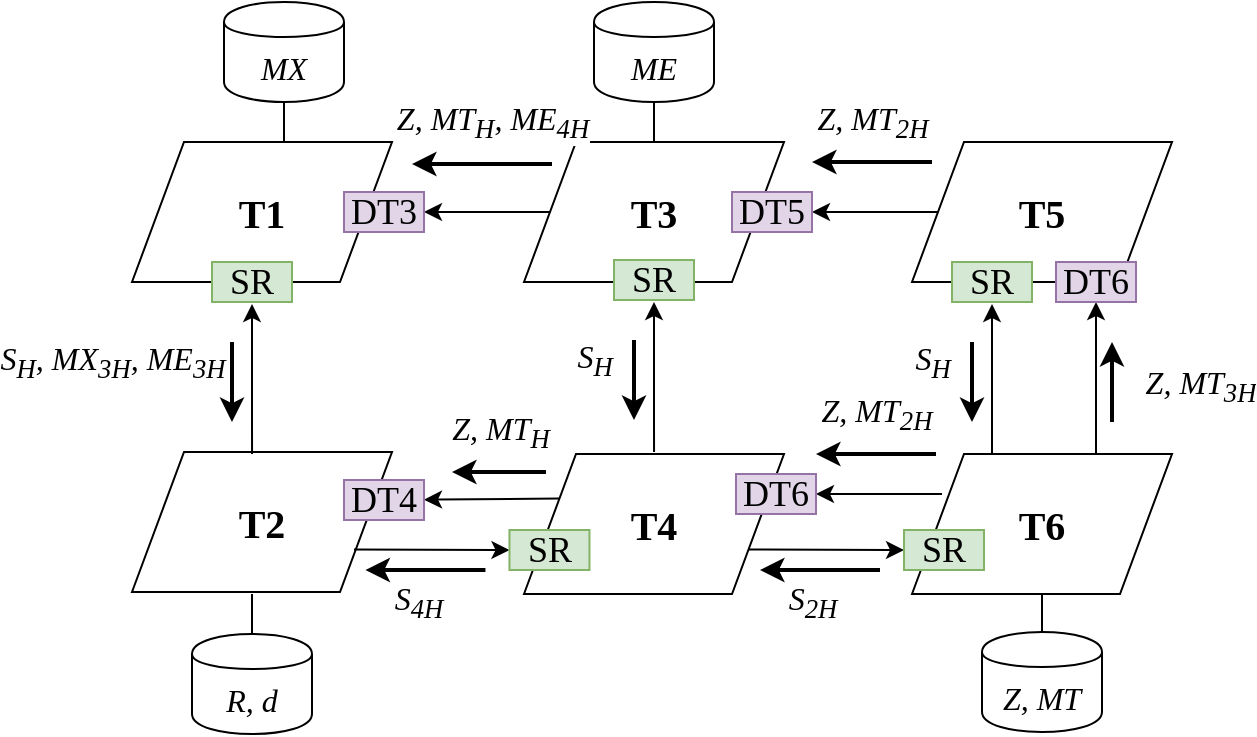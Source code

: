 <mxfile version="13.0.3" type="device" pages="3"><diagram id="icjChkxdXllv-9iAF_jH" name="Sort"><mxGraphModel dx="865" dy="506" grid="1" gridSize="10" guides="1" tooltips="1" connect="1" arrows="1" fold="1" page="1" pageScale="1" pageWidth="827" pageHeight="1169" math="0" shadow="0"><root><mxCell id="0"/><mxCell id="1" parent="0"/><mxCell id="WydCqgEE2Nkpq-7-QbnO-14" style="edgeStyle=orthogonalEdgeStyle;rounded=0;orthogonalLoop=1;jettySize=auto;html=1;exitX=0.5;exitY=1;exitDx=0;exitDy=0;entryX=0.5;entryY=0;entryDx=0;entryDy=0;endArrow=none;endFill=0;fontFamily=Times New Roman;fontSize=16;" parent="1" source="WydCqgEE2Nkpq-7-QbnO-15" edge="1"><mxGeometry relative="1" as="geometry"><mxPoint x="216" y="220" as="targetPoint"/></mxGeometry></mxCell><mxCell id="WydCqgEE2Nkpq-7-QbnO-15" value="MX" style="shape=cylinder;whiteSpace=wrap;html=1;boundedLbl=1;backgroundOutline=1;fontFamily=Times New Roman;fontSize=16;fontStyle=2" parent="1" vertex="1"><mxGeometry x="186" y="150" width="60" height="50" as="geometry"/></mxCell><mxCell id="WydCqgEE2Nkpq-7-QbnO-16" style="edgeStyle=orthogonalEdgeStyle;rounded=0;orthogonalLoop=1;jettySize=auto;html=1;exitX=0.5;exitY=0;exitDx=0;exitDy=0;entryX=0.5;entryY=1;entryDx=0;entryDy=0;endArrow=none;endFill=0;fontFamily=Times New Roman;fontSize=16;" parent="1" source="WydCqgEE2Nkpq-7-QbnO-17" edge="1"><mxGeometry relative="1" as="geometry"><mxPoint x="200" y="446" as="targetPoint"/></mxGeometry></mxCell><mxCell id="WydCqgEE2Nkpq-7-QbnO-17" value="R, d" style="shape=cylinder;whiteSpace=wrap;html=1;boundedLbl=1;backgroundOutline=1;fontFamily=Times New Roman;fontSize=16;fontStyle=2" parent="1" vertex="1"><mxGeometry x="170" y="466" width="60" height="50" as="geometry"/></mxCell><mxCell id="hpV-U8CChKa188ocUgf5-23" style="edgeStyle=orthogonalEdgeStyle;rounded=0;orthogonalLoop=1;jettySize=auto;html=1;exitX=0.5;exitY=1;exitDx=0;exitDy=0;entryX=0.5;entryY=0;entryDx=0;entryDy=0;endArrow=none;endFill=0;" edge="1" parent="1" source="WydCqgEE2Nkpq-7-QbnO-19" target="bHZQkhUtcDgTglTaNb2g-23"><mxGeometry relative="1" as="geometry"/></mxCell><mxCell id="WydCqgEE2Nkpq-7-QbnO-19" value="ME" style="shape=cylinder;whiteSpace=wrap;html=1;boundedLbl=1;backgroundOutline=1;fontFamily=Times New Roman;fontSize=16;fontStyle=2" parent="1" vertex="1"><mxGeometry x="371" y="150" width="60" height="50" as="geometry"/></mxCell><mxCell id="WydCqgEE2Nkpq-7-QbnO-22" style="edgeStyle=orthogonalEdgeStyle;rounded=0;orthogonalLoop=1;jettySize=auto;html=1;exitX=0.5;exitY=0;exitDx=0;exitDy=0;entryX=0.5;entryY=1;entryDx=0;entryDy=0;endArrow=none;endFill=0;fontFamily=Times New Roman;fontSize=16;" parent="1" source="WydCqgEE2Nkpq-7-QbnO-23" edge="1"><mxGeometry relative="1" as="geometry"><mxPoint x="595" y="445" as="targetPoint"/></mxGeometry></mxCell><mxCell id="WydCqgEE2Nkpq-7-QbnO-23" value="Z, MT" style="shape=cylinder;whiteSpace=wrap;html=1;boundedLbl=1;backgroundOutline=1;fontFamily=Times New Roman;fontSize=16;fontStyle=2" parent="1" vertex="1"><mxGeometry x="565" y="465" width="60" height="50" as="geometry"/></mxCell><mxCell id="bHZQkhUtcDgTglTaNb2g-22" value="T1" style="shape=parallelogram;perimeter=parallelogramPerimeter;whiteSpace=wrap;html=1;fontFamily=Times New Roman;fontStyle=1;fontSize=20;" vertex="1" parent="1"><mxGeometry x="140" y="220" width="130" height="70" as="geometry"/></mxCell><mxCell id="bHZQkhUtcDgTglTaNb2g-23" value="Т3" style="shape=parallelogram;perimeter=parallelogramPerimeter;whiteSpace=wrap;html=1;fontFamily=Times New Roman;fontStyle=1;fontSize=20;" vertex="1" parent="1"><mxGeometry x="336" y="220" width="130" height="70" as="geometry"/></mxCell><mxCell id="bHZQkhUtcDgTglTaNb2g-24" style="edgeStyle=none;rounded=0;orthogonalLoop=1;jettySize=auto;html=1;entryX=1;entryY=0.5;entryDx=0;entryDy=0;" edge="1" parent="1" source="bHZQkhUtcDgTglTaNb2g-23" target="bHZQkhUtcDgTglTaNb2g-25"><mxGeometry relative="1" as="geometry"><mxPoint x="346" y="255" as="sourcePoint"/></mxGeometry></mxCell><mxCell id="bHZQkhUtcDgTglTaNb2g-25" value="DT3" style="rounded=0;whiteSpace=wrap;html=1;fontFamily=Times New Roman;fontSize=18;rotation=0;fillColor=#e1d5e7;strokeColor=#9673a6;" vertex="1" parent="1"><mxGeometry x="246" y="245" width="40" height="20" as="geometry"/></mxCell><mxCell id="bHZQkhUtcDgTglTaNb2g-26" value="Z, MT&lt;sub&gt;H&lt;/sub&gt;, ME&lt;sub&gt;4H&lt;/sub&gt;" style="endArrow=classic;html=1;fontFamily=Times New Roman;fontStyle=2;fontSize=16;strokeWidth=2;" edge="1" parent="1"><mxGeometry x="-0.143" y="-21" width="50" height="50" relative="1" as="geometry"><mxPoint x="350" y="231" as="sourcePoint"/><mxPoint x="280" y="231" as="targetPoint"/><mxPoint as="offset"/></mxGeometry></mxCell><mxCell id="bHZQkhUtcDgTglTaNb2g-27" value="T2" style="shape=parallelogram;perimeter=parallelogramPerimeter;whiteSpace=wrap;html=1;fontFamily=Times New Roman;fontStyle=1;fontSize=20;" vertex="1" parent="1"><mxGeometry x="140" y="375" width="130" height="70" as="geometry"/></mxCell><mxCell id="bHZQkhUtcDgTglTaNb2g-28" value="T4" style="shape=parallelogram;perimeter=parallelogramPerimeter;whiteSpace=wrap;html=1;fontFamily=Times New Roman;fontStyle=1;fontSize=20;" vertex="1" parent="1"><mxGeometry x="336" y="376" width="130" height="70" as="geometry"/></mxCell><mxCell id="bHZQkhUtcDgTglTaNb2g-32" value="T5" style="shape=parallelogram;perimeter=parallelogramPerimeter;whiteSpace=wrap;html=1;fontFamily=Times New Roman;fontStyle=1;fontSize=20;" vertex="1" parent="1"><mxGeometry x="530" y="220" width="130" height="70" as="geometry"/></mxCell><mxCell id="bHZQkhUtcDgTglTaNb2g-33" style="edgeStyle=none;rounded=0;orthogonalLoop=1;jettySize=auto;html=1;entryX=1;entryY=0.5;entryDx=0;entryDy=0;" edge="1" parent="1" source="bHZQkhUtcDgTglTaNb2g-32"><mxGeometry relative="1" as="geometry"><mxPoint x="540" y="255" as="sourcePoint"/><mxPoint x="480" y="255" as="targetPoint"/></mxGeometry></mxCell><mxCell id="bHZQkhUtcDgTglTaNb2g-35" value="Z, MT&lt;sub&gt;2&lt;/sub&gt;&lt;sub&gt;H&lt;/sub&gt;" style="endArrow=classic;html=1;fontFamily=Times New Roman;fontStyle=2;fontSize=16;strokeWidth=2;" edge="1" parent="1"><mxGeometry y="-20" width="50" height="50" relative="1" as="geometry"><mxPoint x="540" y="230" as="sourcePoint"/><mxPoint x="480" y="230" as="targetPoint"/><mxPoint as="offset"/></mxGeometry></mxCell><mxCell id="hpV-U8CChKa188ocUgf5-5" style="edgeStyle=orthogonalEdgeStyle;rounded=0;orthogonalLoop=1;jettySize=auto;html=1;entryX=0.5;entryY=1;entryDx=0;entryDy=0;" edge="1" parent="1" source="bHZQkhUtcDgTglTaNb2g-36" target="hpV-U8CChKa188ocUgf5-4"><mxGeometry relative="1" as="geometry"><mxPoint x="622" y="341" as="sourcePoint"/><Array as="points"><mxPoint x="622" y="360"/><mxPoint x="622" y="360"/></Array></mxGeometry></mxCell><mxCell id="bHZQkhUtcDgTglTaNb2g-36" value="T6" style="shape=parallelogram;perimeter=parallelogramPerimeter;whiteSpace=wrap;html=1;fontFamily=Times New Roman;fontStyle=1;fontSize=20;" vertex="1" parent="1"><mxGeometry x="530" y="376" width="130" height="70" as="geometry"/></mxCell><mxCell id="bHZQkhUtcDgTglTaNb2g-42" value="Z, MT&lt;sub&gt;3H&lt;/sub&gt;" style="endArrow=classic;html=1;fontFamily=Times New Roman;fontStyle=2;fontSize=16;strokeWidth=2;" edge="1" parent="1"><mxGeometry x="-0.1" y="-44" width="50" height="50" relative="1" as="geometry"><mxPoint x="630" y="360" as="sourcePoint"/><mxPoint x="630" y="320" as="targetPoint"/><mxPoint as="offset"/></mxGeometry></mxCell><mxCell id="bHZQkhUtcDgTglTaNb2g-43" value="DT5" style="rounded=0;whiteSpace=wrap;html=1;fontFamily=Times New Roman;fontSize=18;rotation=0;fillColor=#e1d5e7;strokeColor=#9673a6;" vertex="1" parent="1"><mxGeometry x="440" y="245" width="40" height="20" as="geometry"/></mxCell><mxCell id="bHZQkhUtcDgTglTaNb2g-44" style="edgeStyle=none;rounded=0;orthogonalLoop=1;jettySize=auto;html=1;exitX=0;exitY=0.25;exitDx=0;exitDy=0;" edge="1" parent="1" source="bHZQkhUtcDgTglTaNb2g-28" target="bHZQkhUtcDgTglTaNb2g-46"><mxGeometry relative="1" as="geometry"><mxPoint x="349" y="395.71" as="sourcePoint"/><mxPoint x="286" y="395.71" as="targetPoint"/></mxGeometry></mxCell><mxCell id="bHZQkhUtcDgTglTaNb2g-45" value="Z, MT&lt;sub&gt;H&lt;/sub&gt;" style="endArrow=classic;html=1;fontFamily=Times New Roman;fontStyle=2;fontSize=16;strokeWidth=2;" edge="1" parent="1"><mxGeometry y="-20" width="50" height="50" relative="1" as="geometry"><mxPoint x="347" y="385" as="sourcePoint"/><mxPoint x="300" y="385" as="targetPoint"/><mxPoint as="offset"/></mxGeometry></mxCell><mxCell id="bHZQkhUtcDgTglTaNb2g-46" value="DT4" style="rounded=0;whiteSpace=wrap;html=1;fontFamily=Times New Roman;fontSize=18;rotation=0;fillColor=#e1d5e7;strokeColor=#9673a6;" vertex="1" parent="1"><mxGeometry x="246" y="389" width="40" height="20" as="geometry"/></mxCell><mxCell id="hpV-U8CChKa188ocUgf5-1" style="edgeStyle=none;rounded=0;orthogonalLoop=1;jettySize=auto;html=1;entryX=1;entryY=0.5;entryDx=0;entryDy=0;" edge="1" parent="1"><mxGeometry relative="1" as="geometry"><mxPoint x="545" y="396" as="sourcePoint"/><mxPoint x="482" y="396" as="targetPoint"/></mxGeometry></mxCell><mxCell id="hpV-U8CChKa188ocUgf5-2" value="Z, MT&lt;sub&gt;2&lt;/sub&gt;&lt;sub&gt;H&lt;/sub&gt;" style="endArrow=classic;html=1;fontFamily=Times New Roman;fontStyle=2;fontSize=16;strokeWidth=2;" edge="1" parent="1"><mxGeometry y="-20" width="50" height="50" relative="1" as="geometry"><mxPoint x="542" y="376" as="sourcePoint"/><mxPoint x="482" y="376" as="targetPoint"/><mxPoint as="offset"/></mxGeometry></mxCell><mxCell id="hpV-U8CChKa188ocUgf5-3" value="DT6" style="rounded=0;whiteSpace=wrap;html=1;fontFamily=Times New Roman;fontSize=18;rotation=0;fillColor=#e1d5e7;strokeColor=#9673a6;" vertex="1" parent="1"><mxGeometry x="442" y="386" width="40" height="20" as="geometry"/></mxCell><mxCell id="hpV-U8CChKa188ocUgf5-4" value="DT6" style="rounded=0;whiteSpace=wrap;html=1;fontFamily=Times New Roman;fontSize=18;rotation=0;fillColor=#e1d5e7;strokeColor=#9673a6;" vertex="1" parent="1"><mxGeometry x="602" y="280" width="40" height="20" as="geometry"/></mxCell><mxCell id="hpV-U8CChKa188ocUgf5-6" value="SR" style="rounded=0;whiteSpace=wrap;html=1;fontFamily=Times New Roman;fontSize=18;rotation=0;fillColor=#d5e8d4;strokeColor=#82b366;" vertex="1" parent="1"><mxGeometry x="550" y="280" width="40" height="20" as="geometry"/></mxCell><mxCell id="hpV-U8CChKa188ocUgf5-7" style="edgeStyle=orthogonalEdgeStyle;rounded=0;orthogonalLoop=1;jettySize=auto;html=1;entryX=0.5;entryY=1;entryDx=0;entryDy=0;" edge="1" parent="1" source="bHZQkhUtcDgTglTaNb2g-36"><mxGeometry relative="1" as="geometry"><mxPoint x="570" y="370" as="sourcePoint"/><mxPoint x="570" y="301" as="targetPoint"/><Array as="points"><mxPoint x="570" y="360"/><mxPoint x="570" y="360"/></Array></mxGeometry></mxCell><mxCell id="hpV-U8CChKa188ocUgf5-8" value="S&lt;sub&gt;H&lt;/sub&gt;" style="endArrow=classic;html=1;fontFamily=Times New Roman;fontStyle=2;fontSize=16;strokeWidth=2;" edge="1" parent="1"><mxGeometry x="-0.5" y="-20" width="50" height="50" relative="1" as="geometry"><mxPoint x="560" y="320" as="sourcePoint"/><mxPoint x="560" y="360" as="targetPoint"/><mxPoint as="offset"/></mxGeometry></mxCell><mxCell id="hpV-U8CChKa188ocUgf5-9" style="edgeStyle=none;rounded=0;orthogonalLoop=1;jettySize=auto;html=1;entryX=0;entryY=0.5;entryDx=0;entryDy=0;exitX=1;exitY=0.75;exitDx=0;exitDy=0;" edge="1" parent="1" source="bHZQkhUtcDgTglTaNb2g-28" target="hpV-U8CChKa188ocUgf5-12"><mxGeometry relative="1" as="geometry"><mxPoint x="517" y="485" as="sourcePoint"/><mxPoint x="454" y="485" as="targetPoint"/></mxGeometry></mxCell><mxCell id="hpV-U8CChKa188ocUgf5-10" value="S&lt;sub&gt;2H&lt;/sub&gt;" style="endArrow=classic;html=1;fontFamily=Times New Roman;fontStyle=2;fontSize=16;strokeWidth=2;" edge="1" parent="1"><mxGeometry x="0.133" y="16" width="50" height="50" relative="1" as="geometry"><mxPoint x="514" y="434" as="sourcePoint"/><mxPoint x="454" y="434" as="targetPoint"/><mxPoint as="offset"/></mxGeometry></mxCell><mxCell id="hpV-U8CChKa188ocUgf5-12" value="SR" style="rounded=0;whiteSpace=wrap;html=1;fontFamily=Times New Roman;fontSize=18;rotation=0;fillColor=#d5e8d4;strokeColor=#82b366;" vertex="1" parent="1"><mxGeometry x="526" y="414" width="40" height="20" as="geometry"/></mxCell><mxCell id="hpV-U8CChKa188ocUgf5-14" style="edgeStyle=none;rounded=0;orthogonalLoop=1;jettySize=auto;html=1;entryX=0;entryY=0.5;entryDx=0;entryDy=0;exitX=1;exitY=0.75;exitDx=0;exitDy=0;" edge="1" parent="1" target="hpV-U8CChKa188ocUgf5-16"><mxGeometry relative="1" as="geometry"><mxPoint x="251.003" y="423.727" as="sourcePoint"/><mxPoint x="256.73" y="485" as="targetPoint"/></mxGeometry></mxCell><mxCell id="hpV-U8CChKa188ocUgf5-15" value="S&lt;sub&gt;4H&lt;/sub&gt;" style="endArrow=classic;html=1;fontFamily=Times New Roman;fontStyle=2;fontSize=16;strokeWidth=2;" edge="1" parent="1"><mxGeometry x="0.133" y="16" width="50" height="50" relative="1" as="geometry"><mxPoint x="316.73" y="434" as="sourcePoint"/><mxPoint x="256.73" y="434" as="targetPoint"/><mxPoint as="offset"/></mxGeometry></mxCell><mxCell id="hpV-U8CChKa188ocUgf5-16" value="SR" style="rounded=0;whiteSpace=wrap;html=1;fontFamily=Times New Roman;fontSize=18;rotation=0;fillColor=#d5e8d4;strokeColor=#82b366;" vertex="1" parent="1"><mxGeometry x="328.73" y="414" width="40" height="20" as="geometry"/></mxCell><mxCell id="hpV-U8CChKa188ocUgf5-17" value="SR" style="rounded=0;whiteSpace=wrap;html=1;fontFamily=Times New Roman;fontSize=18;rotation=0;fillColor=#d5e8d4;strokeColor=#82b366;" vertex="1" parent="1"><mxGeometry x="381" y="279" width="40" height="20" as="geometry"/></mxCell><mxCell id="hpV-U8CChKa188ocUgf5-18" style="edgeStyle=orthogonalEdgeStyle;rounded=0;orthogonalLoop=1;jettySize=auto;html=1;entryX=0.5;entryY=1;entryDx=0;entryDy=0;" edge="1" parent="1"><mxGeometry relative="1" as="geometry"><mxPoint x="401.029" y="375" as="sourcePoint"/><mxPoint x="401" y="300" as="targetPoint"/><Array as="points"><mxPoint x="401" y="359"/><mxPoint x="401" y="359"/></Array></mxGeometry></mxCell><mxCell id="hpV-U8CChKa188ocUgf5-19" value="S&lt;sub&gt;H&lt;/sub&gt;" style="endArrow=classic;html=1;fontFamily=Times New Roman;fontStyle=2;fontSize=16;strokeWidth=2;" edge="1" parent="1"><mxGeometry x="-0.5" y="-20" width="50" height="50" relative="1" as="geometry"><mxPoint x="391" y="319" as="sourcePoint"/><mxPoint x="391" y="359" as="targetPoint"/><mxPoint as="offset"/></mxGeometry></mxCell><mxCell id="hpV-U8CChKa188ocUgf5-20" value="SR" style="rounded=0;whiteSpace=wrap;html=1;fontFamily=Times New Roman;fontSize=18;rotation=0;fillColor=#d5e8d4;strokeColor=#82b366;" vertex="1" parent="1"><mxGeometry x="180" y="280" width="40" height="20" as="geometry"/></mxCell><mxCell id="hpV-U8CChKa188ocUgf5-21" style="edgeStyle=orthogonalEdgeStyle;rounded=0;orthogonalLoop=1;jettySize=auto;html=1;entryX=0.5;entryY=1;entryDx=0;entryDy=0;" edge="1" parent="1"><mxGeometry relative="1" as="geometry"><mxPoint x="200.029" y="376" as="sourcePoint"/><mxPoint x="200" y="301" as="targetPoint"/><Array as="points"><mxPoint x="200" y="360"/><mxPoint x="200" y="360"/></Array></mxGeometry></mxCell><mxCell id="hpV-U8CChKa188ocUgf5-22" value="S&lt;sub&gt;H&lt;/sub&gt;, MX&lt;sub&gt;3H&lt;/sub&gt;, ME&lt;sub&gt;3H&lt;/sub&gt;" style="endArrow=classic;html=1;fontFamily=Times New Roman;fontStyle=2;fontSize=16;strokeWidth=2;" edge="1" parent="1"><mxGeometry x="-0.5" y="-60" width="50" height="50" relative="1" as="geometry"><mxPoint x="190" y="320" as="sourcePoint"/><mxPoint x="190" y="360" as="targetPoint"/><mxPoint as="offset"/></mxGeometry></mxCell></root></mxGraphModel></diagram><diagram id="7KylUXb0TY-k4kqaS_uN" name="Data"><mxGraphModel dx="716" dy="419" grid="1" gridSize="10" guides="1" tooltips="1" connect="1" arrows="1" fold="1" page="1" pageScale="1" pageWidth="827" pageHeight="1169" math="0" shadow="0"><root><mxCell id="vXtEny5TpiHB9litVQCy-0"/><mxCell id="vXtEny5TpiHB9litVQCy-1" parent="vXtEny5TpiHB9litVQCy-0"/><mxCell id="LG_B4bspYzSp7nvIsLsx-8" value="T1" style="shape=parallelogram;perimeter=parallelogramPerimeter;whiteSpace=wrap;html=1;fontFamily=Times New Roman;fontStyle=1;fontSize=20;" vertex="1" parent="vXtEny5TpiHB9litVQCy-1"><mxGeometry x="140" y="220" width="130" height="70" as="geometry"/></mxCell><mxCell id="LG_B4bspYzSp7nvIsLsx-9" value="Т3" style="shape=parallelogram;perimeter=parallelogramPerimeter;whiteSpace=wrap;html=1;fontFamily=Times New Roman;fontStyle=1;fontSize=20;" vertex="1" parent="vXtEny5TpiHB9litVQCy-1"><mxGeometry x="336" y="220" width="130" height="70" as="geometry"/></mxCell><mxCell id="LG_B4bspYzSp7nvIsLsx-53" style="edgeStyle=orthogonalEdgeStyle;rounded=0;orthogonalLoop=1;jettySize=auto;html=1;exitX=1;exitY=0.25;exitDx=0;exitDy=0;entryX=0;entryY=0.5;entryDx=0;entryDy=0;startArrow=none;startFill=0;endArrow=classic;endFill=1;" edge="1" parent="vXtEny5TpiHB9litVQCy-1" source="LG_B4bspYzSp7nvIsLsx-13" target="LG_B4bspYzSp7nvIsLsx-24"><mxGeometry relative="1" as="geometry"><Array as="points"><mxPoint x="263" y="396"/></Array></mxGeometry></mxCell><mxCell id="LG_B4bspYzSp7nvIsLsx-13" value="T2" style="shape=parallelogram;perimeter=parallelogramPerimeter;whiteSpace=wrap;html=1;fontFamily=Times New Roman;fontStyle=1;fontSize=20;" vertex="1" parent="vXtEny5TpiHB9litVQCy-1"><mxGeometry x="140" y="375" width="130" height="70" as="geometry"/></mxCell><mxCell id="YS94Y4GmUBiLQAhj3UYF-6" style="edgeStyle=orthogonalEdgeStyle;rounded=0;orthogonalLoop=1;jettySize=auto;html=1;exitX=1;exitY=0.25;exitDx=0;exitDy=0;entryX=0;entryY=0.5;entryDx=0;entryDy=0;startArrow=none;startFill=0;endArrow=classic;endFill=1;" edge="1" parent="vXtEny5TpiHB9litVQCy-1" source="LG_B4bspYzSp7nvIsLsx-14" target="YS94Y4GmUBiLQAhj3UYF-2"><mxGeometry relative="1" as="geometry"><Array as="points"><mxPoint x="459" y="399"/></Array></mxGeometry></mxCell><mxCell id="LG_B4bspYzSp7nvIsLsx-14" value="T4" style="shape=parallelogram;perimeter=parallelogramPerimeter;whiteSpace=wrap;html=1;fontFamily=Times New Roman;fontStyle=1;fontSize=20;" vertex="1" parent="vXtEny5TpiHB9litVQCy-1"><mxGeometry x="336" y="376" width="130" height="70" as="geometry"/></mxCell><mxCell id="LG_B4bspYzSp7nvIsLsx-15" value="T5" style="shape=parallelogram;perimeter=parallelogramPerimeter;whiteSpace=wrap;html=1;fontFamily=Times New Roman;fontStyle=1;fontSize=20;" vertex="1" parent="vXtEny5TpiHB9litVQCy-1"><mxGeometry x="530" y="220" width="130" height="70" as="geometry"/></mxCell><mxCell id="LG_B4bspYzSp7nvIsLsx-19" value="T6" style="shape=parallelogram;perimeter=parallelogramPerimeter;whiteSpace=wrap;html=1;fontFamily=Times New Roman;fontStyle=1;fontSize=20;" vertex="1" parent="vXtEny5TpiHB9litVQCy-1"><mxGeometry x="530" y="376" width="130" height="70" as="geometry"/></mxCell><mxCell id="LG_B4bspYzSp7nvIsLsx-23" value="S, R, d, MX&lt;sub&gt;2H&lt;/sub&gt;, ME&lt;sub&gt;2H&lt;/sub&gt;" style="endArrow=classic;html=1;fontFamily=Times New Roman;fontStyle=2;fontSize=16;strokeWidth=2;" edge="1" parent="vXtEny5TpiHB9litVQCy-1"><mxGeometry x="0.1" y="-24" width="50" height="50" relative="1" as="geometry"><mxPoint x="246" y="446" as="sourcePoint"/><mxPoint x="326" y="446" as="targetPoint"/><mxPoint as="offset"/></mxGeometry></mxCell><mxCell id="LG_B4bspYzSp7nvIsLsx-24" value="MPR" style="rounded=0;whiteSpace=wrap;html=1;fontFamily=Times New Roman;fontSize=18;rotation=0;fillColor=#d5e8d4;strokeColor=#82b366;" vertex="1" parent="vXtEny5TpiHB9litVQCy-1"><mxGeometry x="336" y="386" width="40" height="20" as="geometry"/></mxCell><mxCell id="LG_B4bspYzSp7nvIsLsx-29" value="MPR" style="rounded=0;whiteSpace=wrap;html=1;fontFamily=Times New Roman;fontSize=18;rotation=0;fillColor=#d5e8d4;strokeColor=#82b366;" vertex="1" parent="vXtEny5TpiHB9litVQCy-1"><mxGeometry x="575" y="279" width="40" height="20" as="geometry"/></mxCell><mxCell id="LG_B4bspYzSp7nvIsLsx-30" style="edgeStyle=orthogonalEdgeStyle;rounded=0;orthogonalLoop=1;jettySize=auto;html=1;entryX=0.5;entryY=1;entryDx=0;entryDy=0;" edge="1" parent="vXtEny5TpiHB9litVQCy-1"><mxGeometry relative="1" as="geometry"><mxPoint x="594" y="376" as="sourcePoint"/><mxPoint x="594" y="301" as="targetPoint"/><Array as="points"><mxPoint x="594" y="360"/><mxPoint x="594" y="360"/></Array></mxGeometry></mxCell><mxCell id="LG_B4bspYzSp7nvIsLsx-31" value="Y&lt;sub&gt;H&lt;/sub&gt;, m&lt;sub&gt;5&lt;/sub&gt;" style="endArrow=classic;html=1;fontFamily=Times New Roman;fontStyle=2;fontSize=16;strokeWidth=2;" edge="1" parent="vXtEny5TpiHB9litVQCy-1"><mxGeometry x="-0.6" y="35" width="50" height="50" relative="1" as="geometry"><mxPoint x="615" y="310" as="sourcePoint"/><mxPoint x="615" y="360.0" as="targetPoint"/><mxPoint as="offset"/></mxGeometry></mxCell><mxCell id="LG_B4bspYzSp7nvIsLsx-35" style="edgeStyle=none;rounded=0;orthogonalLoop=1;jettySize=auto;html=1;entryX=0;entryY=0.5;entryDx=0;entryDy=0;exitX=1;exitY=0.75;exitDx=0;exitDy=0;" edge="1" parent="vXtEny5TpiHB9litVQCy-1" target="LG_B4bspYzSp7nvIsLsx-37"><mxGeometry relative="1" as="geometry"><mxPoint x="251.003" y="423.727" as="sourcePoint"/><mxPoint x="256.73" y="485" as="targetPoint"/></mxGeometry></mxCell><mxCell id="LG_B4bspYzSp7nvIsLsx-36" value="Y&lt;sub&gt;4H&lt;/sub&gt;, m&lt;sub&gt;36&lt;/sub&gt;" style="endArrow=classic;html=1;fontFamily=Times New Roman;fontStyle=2;fontSize=16;strokeWidth=2;" edge="1" parent="vXtEny5TpiHB9litVQCy-1"><mxGeometry x="0.2" y="-16" width="50" height="50" relative="1" as="geometry"><mxPoint x="336" y="376" as="sourcePoint"/><mxPoint x="276" y="376" as="targetPoint"/><mxPoint as="offset"/></mxGeometry></mxCell><mxCell id="LG_B4bspYzSp7nvIsLsx-37" value="DT2" style="rounded=0;whiteSpace=wrap;html=1;fontFamily=Times New Roman;fontSize=18;rotation=0;fillColor=#e1d5e7;strokeColor=#9673a6;" vertex="1" parent="vXtEny5TpiHB9litVQCy-1"><mxGeometry x="328.73" y="414" width="40" height="20" as="geometry"/></mxCell><mxCell id="LG_B4bspYzSp7nvIsLsx-38" value="MPR" style="rounded=0;whiteSpace=wrap;html=1;fontFamily=Times New Roman;fontSize=18;rotation=0;fillColor=#d5e8d4;strokeColor=#82b366;" vertex="1" parent="vXtEny5TpiHB9litVQCy-1"><mxGeometry x="381" y="279" width="40" height="20" as="geometry"/></mxCell><mxCell id="LG_B4bspYzSp7nvIsLsx-39" style="edgeStyle=orthogonalEdgeStyle;rounded=0;orthogonalLoop=1;jettySize=auto;html=1;entryX=0.5;entryY=1;entryDx=0;entryDy=0;" edge="1" parent="vXtEny5TpiHB9litVQCy-1"><mxGeometry relative="1" as="geometry"><mxPoint x="401.029" y="375.0" as="sourcePoint"/><mxPoint x="401" y="300" as="targetPoint"/><Array as="points"><mxPoint x="401" y="359"/><mxPoint x="401" y="359"/></Array></mxGeometry></mxCell><mxCell id="LG_B4bspYzSp7nvIsLsx-40" value="Y&lt;sub&gt;H&lt;/sub&gt;, m&lt;sub&gt;3&lt;/sub&gt;" style="endArrow=classic;html=1;fontFamily=Times New Roman;fontStyle=2;fontSize=16;strokeWidth=2;" edge="1" parent="vXtEny5TpiHB9litVQCy-1"><mxGeometry x="-1" y="-31" width="50" height="50" relative="1" as="geometry"><mxPoint x="391" y="319" as="sourcePoint"/><mxPoint x="391" y="359" as="targetPoint"/><mxPoint as="offset"/></mxGeometry></mxCell><mxCell id="LG_B4bspYzSp7nvIsLsx-44" style="edgeStyle=orthogonalEdgeStyle;rounded=0;orthogonalLoop=1;jettySize=auto;html=1;entryX=0.5;entryY=1;entryDx=0;entryDy=0;" edge="1" parent="vXtEny5TpiHB9litVQCy-1" target="LG_B4bspYzSp7nvIsLsx-46"><mxGeometry relative="1" as="geometry"><mxPoint x="226" y="376" as="sourcePoint"/><Array as="points"><mxPoint x="226" y="360"/><mxPoint x="226" y="360"/></Array></mxGeometry></mxCell><mxCell id="LG_B4bspYzSp7nvIsLsx-45" value="S, R, d" style="endArrow=classic;html=1;fontFamily=Times New Roman;fontStyle=2;fontSize=16;strokeWidth=2;" edge="1" parent="vXtEny5TpiHB9litVQCy-1"><mxGeometry y="30" width="50" height="50" relative="1" as="geometry"><mxPoint x="158" y="360.0" as="sourcePoint"/><mxPoint x="158" y="320" as="targetPoint"/><mxPoint as="offset"/></mxGeometry></mxCell><mxCell id="LG_B4bspYzSp7nvIsLsx-46" value="MPR" style="rounded=0;whiteSpace=wrap;html=1;fontFamily=Times New Roman;fontSize=18;rotation=0;fillColor=#d5e8d4;strokeColor=#82b366;" vertex="1" parent="vXtEny5TpiHB9litVQCy-1"><mxGeometry x="206" y="280" width="40" height="20" as="geometry"/></mxCell><mxCell id="LG_B4bspYzSp7nvIsLsx-47" value="DT2" style="rounded=0;whiteSpace=wrap;html=1;fontFamily=Times New Roman;fontSize=18;rotation=0;fillColor=#e1d5e7;strokeColor=#9673a6;" vertex="1" parent="vXtEny5TpiHB9litVQCy-1"><mxGeometry x="154" y="280" width="40" height="20" as="geometry"/></mxCell><mxCell id="LG_B4bspYzSp7nvIsLsx-48" style="edgeStyle=orthogonalEdgeStyle;rounded=0;orthogonalLoop=1;jettySize=auto;html=1;entryX=0.5;entryY=1;entryDx=0;entryDy=0;" edge="1" parent="vXtEny5TpiHB9litVQCy-1"><mxGeometry relative="1" as="geometry"><mxPoint x="174" y="376" as="sourcePoint"/><mxPoint x="174" y="301" as="targetPoint"/><Array as="points"><mxPoint x="174" y="360"/><mxPoint x="174" y="360"/></Array></mxGeometry></mxCell><mxCell id="LG_B4bspYzSp7nvIsLsx-49" value="Y&lt;sub&gt;H&lt;/sub&gt;, m&lt;sub&gt;1&lt;/sub&gt;" style="endArrow=classic;html=1;fontFamily=Times New Roman;fontStyle=2;fontSize=16;strokeWidth=2;" edge="1" parent="vXtEny5TpiHB9litVQCy-1"><mxGeometry x="-0.5" y="31" width="50" height="50" relative="1" as="geometry"><mxPoint x="239" y="320" as="sourcePoint"/><mxPoint x="239" y="360.0" as="targetPoint"/><mxPoint as="offset"/></mxGeometry></mxCell><mxCell id="YS94Y4GmUBiLQAhj3UYF-1" value="S, R, d, MX&lt;sub&gt;H&lt;/sub&gt;, ME&lt;sub&gt;H&lt;/sub&gt;" style="endArrow=classic;html=1;fontFamily=Times New Roman;fontStyle=2;fontSize=16;strokeWidth=2;" edge="1" parent="vXtEny5TpiHB9litVQCy-1"><mxGeometry x="0.1" y="-24" width="50" height="50" relative="1" as="geometry"><mxPoint x="443" y="449" as="sourcePoint"/><mxPoint x="523" y="449" as="targetPoint"/><mxPoint as="offset"/></mxGeometry></mxCell><mxCell id="YS94Y4GmUBiLQAhj3UYF-2" value="MPR" style="rounded=0;whiteSpace=wrap;html=1;fontFamily=Times New Roman;fontSize=18;rotation=0;fillColor=#d5e8d4;strokeColor=#82b366;" vertex="1" parent="vXtEny5TpiHB9litVQCy-1"><mxGeometry x="533" y="389" width="40" height="20" as="geometry"/></mxCell><mxCell id="YS94Y4GmUBiLQAhj3UYF-3" style="edgeStyle=none;rounded=0;orthogonalLoop=1;jettySize=auto;html=1;entryX=0;entryY=0.5;entryDx=0;entryDy=0;exitX=1;exitY=0.75;exitDx=0;exitDy=0;" edge="1" parent="vXtEny5TpiHB9litVQCy-1" target="YS94Y4GmUBiLQAhj3UYF-5"><mxGeometry relative="1" as="geometry"><mxPoint x="448.003" y="426.727" as="sourcePoint"/><mxPoint x="453.73" y="488" as="targetPoint"/></mxGeometry></mxCell><mxCell id="YS94Y4GmUBiLQAhj3UYF-4" value="Y&lt;sub&gt;2H&lt;/sub&gt;, m&lt;sub&gt;56&lt;/sub&gt;" style="endArrow=classic;html=1;fontFamily=Times New Roman;fontStyle=2;fontSize=16;strokeWidth=2;" edge="1" parent="vXtEny5TpiHB9litVQCy-1"><mxGeometry x="0.2" y="-16" width="50" height="50" relative="1" as="geometry"><mxPoint x="533" y="379" as="sourcePoint"/><mxPoint x="473" y="379" as="targetPoint"/><mxPoint as="offset"/></mxGeometry></mxCell><mxCell id="YS94Y4GmUBiLQAhj3UYF-5" value="DT4" style="rounded=0;whiteSpace=wrap;html=1;fontFamily=Times New Roman;fontSize=18;rotation=0;fillColor=#e1d5e7;strokeColor=#9673a6;" vertex="1" parent="vXtEny5TpiHB9litVQCy-1"><mxGeometry x="525.73" y="417" width="40" height="20" as="geometry"/></mxCell><mxCell id="YS94Y4GmUBiLQAhj3UYF-7" value="S, R, d, MX&lt;sub&gt;2H&lt;/sub&gt;" style="endArrow=classic;html=1;fontFamily=Times New Roman;fontStyle=2;fontSize=16;strokeWidth=2;" edge="1" parent="vXtEny5TpiHB9litVQCy-1"><mxGeometry y="20" width="50" height="50" relative="1" as="geometry"><mxPoint x="270.0" y="227.0" as="sourcePoint"/><mxPoint x="350" y="227.0" as="targetPoint"/><mxPoint as="offset"/></mxGeometry></mxCell><mxCell id="YS94Y4GmUBiLQAhj3UYF-8" style="edgeStyle=none;rounded=0;orthogonalLoop=1;jettySize=auto;html=1;entryX=0;entryY=0.5;entryDx=0;entryDy=0;exitX=1;exitY=0.75;exitDx=0;exitDy=0;" edge="1" parent="vXtEny5TpiHB9litVQCy-1" target="YS94Y4GmUBiLQAhj3UYF-9"><mxGeometry relative="1" as="geometry"><mxPoint x="258.273" y="248.387" as="sourcePoint"/><mxPoint x="264" y="309.66" as="targetPoint"/></mxGeometry></mxCell><mxCell id="YS94Y4GmUBiLQAhj3UYF-9" value="DT2" style="rounded=0;whiteSpace=wrap;html=1;fontFamily=Times New Roman;fontSize=18;rotation=0;fillColor=#e1d5e7;strokeColor=#9673a6;" vertex="1" parent="vXtEny5TpiHB9litVQCy-1"><mxGeometry x="336" y="238.66" width="40" height="20" as="geometry"/></mxCell><mxCell id="YS94Y4GmUBiLQAhj3UYF-10" value="S, R, d, MX&lt;sub&gt;H&lt;/sub&gt;, ME&lt;sub&gt;H&lt;/sub&gt;" style="endArrow=classic;html=1;fontFamily=Times New Roman;fontStyle=2;fontSize=16;strokeWidth=2;" edge="1" parent="vXtEny5TpiHB9litVQCy-1"><mxGeometry x="-0.15" y="30" width="50" height="50" relative="1" as="geometry"><mxPoint x="466.0" y="230.0" as="sourcePoint"/><mxPoint x="546" y="230.0" as="targetPoint"/><mxPoint as="offset"/></mxGeometry></mxCell><mxCell id="YS94Y4GmUBiLQAhj3UYF-11" style="edgeStyle=none;rounded=0;orthogonalLoop=1;jettySize=auto;html=1;entryX=0;entryY=0.5;entryDx=0;entryDy=0;exitX=1;exitY=0.75;exitDx=0;exitDy=0;" edge="1" parent="vXtEny5TpiHB9litVQCy-1" target="YS94Y4GmUBiLQAhj3UYF-12"><mxGeometry relative="1" as="geometry"><mxPoint x="457.273" y="248.387" as="sourcePoint"/><mxPoint x="463" y="309.66" as="targetPoint"/></mxGeometry></mxCell><mxCell id="YS94Y4GmUBiLQAhj3UYF-12" value="DT2" style="rounded=0;whiteSpace=wrap;html=1;fontFamily=Times New Roman;fontSize=18;rotation=0;fillColor=#e1d5e7;strokeColor=#9673a6;" vertex="1" parent="vXtEny5TpiHB9litVQCy-1"><mxGeometry x="535" y="238.66" width="40" height="20" as="geometry"/></mxCell></root></mxGraphModel></diagram><diagram id="kIGKTN5LziPFy-rGWw-s" name="Result"><mxGraphModel dx="865" dy="506" grid="1" gridSize="10" guides="1" tooltips="1" connect="1" arrows="1" fold="1" page="1" pageScale="1" pageWidth="827" pageHeight="1169" math="0" shadow="0"><root><mxCell id="8a7yq6f4d_B_3ConhY0d-0"/><mxCell id="8a7yq6f4d_B_3ConhY0d-1" parent="8a7yq6f4d_B_3ConhY0d-0"/><mxCell id="8a7yq6f4d_B_3ConhY0d-11" value="T1" style="shape=parallelogram;perimeter=parallelogramPerimeter;whiteSpace=wrap;html=1;fontFamily=Times New Roman;fontStyle=1;fontSize=20;" vertex="1" parent="8a7yq6f4d_B_3ConhY0d-1"><mxGeometry x="114" y="292" width="130" height="70" as="geometry"/></mxCell><mxCell id="8a7yq6f4d_B_3ConhY0d-23" value="Т3" style="shape=parallelogram;perimeter=parallelogramPerimeter;whiteSpace=wrap;html=1;fontFamily=Times New Roman;fontStyle=1;fontSize=20;" vertex="1" parent="8a7yq6f4d_B_3ConhY0d-1"><mxGeometry x="310" y="292" width="130" height="70" as="geometry"/></mxCell><mxCell id="8a7yq6f4d_B_3ConhY0d-26" style="edgeStyle=none;rounded=0;orthogonalLoop=1;jettySize=auto;html=1;entryX=1;entryY=0.5;entryDx=0;entryDy=0;" edge="1" parent="8a7yq6f4d_B_3ConhY0d-1" target="8a7yq6f4d_B_3ConhY0d-27"><mxGeometry relative="1" as="geometry"><mxPoint x="331" y="308" as="sourcePoint"/></mxGeometry></mxCell><mxCell id="8a7yq6f4d_B_3ConhY0d-27" value="R" style="rounded=0;whiteSpace=wrap;html=1;fontFamily=Times New Roman;fontSize=18;rotation=0;fillColor=#d5e8d4;strokeColor=#82b366;" vertex="1" parent="8a7yq6f4d_B_3ConhY0d-1"><mxGeometry x="228" y="298" width="40" height="20" as="geometry"/></mxCell><mxCell id="8a7yq6f4d_B_3ConhY0d-28" value="A&lt;sub&gt;H&lt;/sub&gt;" style="endArrow=classic;html=1;fontFamily=Times New Roman;fontStyle=2;fontSize=16;strokeWidth=2;" edge="1" parent="8a7yq6f4d_B_3ConhY0d-1"><mxGeometry width="50" height="50" relative="1" as="geometry"><mxPoint x="274" y="291" as="sourcePoint"/><mxPoint x="324" y="291" as="targetPoint"/></mxGeometry></mxCell><mxCell id="8a7yq6f4d_B_3ConhY0d-32" value="T2" style="shape=parallelogram;perimeter=parallelogramPerimeter;whiteSpace=wrap;html=1;fontFamily=Times New Roman;fontStyle=1;fontSize=20;" vertex="1" parent="8a7yq6f4d_B_3ConhY0d-1"><mxGeometry x="114" y="413" width="130" height="70" as="geometry"/></mxCell><mxCell id="8a7yq6f4d_B_3ConhY0d-33" value="T4" style="shape=parallelogram;perimeter=parallelogramPerimeter;whiteSpace=wrap;html=1;fontFamily=Times New Roman;fontStyle=1;fontSize=20;" vertex="1" parent="8a7yq6f4d_B_3ConhY0d-1"><mxGeometry x="310" y="413" width="130" height="70" as="geometry"/></mxCell><mxCell id="8a7yq6f4d_B_3ConhY0d-37" value="T5" style="shape=parallelogram;perimeter=parallelogramPerimeter;whiteSpace=wrap;html=1;fontFamily=Times New Roman;fontStyle=1;fontSize=20;" vertex="1" parent="8a7yq6f4d_B_3ConhY0d-1"><mxGeometry x="504" y="292" width="130" height="70" as="geometry"/></mxCell><mxCell id="8a7yq6f4d_B_3ConhY0d-41" value="T6" style="shape=parallelogram;perimeter=parallelogramPerimeter;whiteSpace=wrap;html=1;fontFamily=Times New Roman;fontStyle=1;fontSize=20;" vertex="1" parent="8a7yq6f4d_B_3ConhY0d-1"><mxGeometry x="504" y="413" width="130" height="70" as="geometry"/></mxCell><mxCell id="8a7yq6f4d_B_3ConhY0d-45" value="R" style="rounded=0;whiteSpace=wrap;html=1;fontFamily=Times New Roman;fontSize=18;rotation=0;fillColor=#d5e8d4;strokeColor=#82b366;" vertex="1" parent="8a7yq6f4d_B_3ConhY0d-1"><mxGeometry x="549" y="404" width="40" height="20" as="geometry"/></mxCell><mxCell id="8a7yq6f4d_B_3ConhY0d-46" style="edgeStyle=none;rounded=0;orthogonalLoop=1;jettySize=auto;html=1;exitX=0.5;exitY=1;exitDx=0;exitDy=0;entryX=0.5;entryY=0;entryDx=0;entryDy=0;" edge="1" parent="8a7yq6f4d_B_3ConhY0d-1" source="8a7yq6f4d_B_3ConhY0d-37" target="8a7yq6f4d_B_3ConhY0d-45"><mxGeometry relative="1" as="geometry"><mxPoint x="527" y="458.0" as="sourcePoint"/><mxPoint x="569" y="390" as="targetPoint"/></mxGeometry></mxCell><mxCell id="8a7yq6f4d_B_3ConhY0d-47" value="A3&lt;sub&gt;H&lt;/sub&gt;" style="endArrow=classic;html=1;fontFamily=Times New Roman;fontStyle=2;fontSize=16;strokeWidth=2;" edge="1" parent="8a7yq6f4d_B_3ConhY0d-1"><mxGeometry y="-20" width="50" height="50" relative="1" as="geometry"><mxPoint x="600" y="410" as="sourcePoint"/><mxPoint x="600" y="370" as="targetPoint"/><mxPoint as="offset"/></mxGeometry></mxCell><mxCell id="i1lu_mAwzruDqSkAFpd3-0" style="edgeStyle=orthogonalEdgeStyle;rounded=0;orthogonalLoop=1;jettySize=auto;html=1;exitX=0.5;exitY=1;exitDx=0;exitDy=0;" edge="1" parent="8a7yq6f4d_B_3ConhY0d-1" source="8a7yq6f4d_B_3ConhY0d-11" target="8a7yq6f4d_B_3ConhY0d-11"><mxGeometry relative="1" as="geometry"/></mxCell><mxCell id="wWBhuUL5XXR7oaHBgxR9-0" style="edgeStyle=orthogonalEdgeStyle;rounded=0;orthogonalLoop=1;jettySize=auto;html=1;exitX=0.5;exitY=1;exitDx=0;exitDy=0;entryX=0.5;entryY=0;entryDx=0;entryDy=0;endArrow=none;endFill=0;fontFamily=Times New Roman;fontSize=16;startArrow=classic;startFill=1;" edge="1" parent="8a7yq6f4d_B_3ConhY0d-1" source="wWBhuUL5XXR7oaHBgxR9-1"><mxGeometry relative="1" as="geometry"><mxPoint x="579" y="292" as="targetPoint"/></mxGeometry></mxCell><mxCell id="wWBhuUL5XXR7oaHBgxR9-1" value="A" style="shape=cylinder;whiteSpace=wrap;html=1;boundedLbl=1;backgroundOutline=1;fontFamily=Times New Roman;fontSize=16;fontStyle=2" vertex="1" parent="8a7yq6f4d_B_3ConhY0d-1"><mxGeometry x="549" y="222" width="60" height="50" as="geometry"/></mxCell><mxCell id="t9eCICZiT9iq-hktZAfH-0" style="edgeStyle=none;rounded=0;orthogonalLoop=1;jettySize=auto;html=1;entryX=1;entryY=0.5;entryDx=0;entryDy=0;" edge="1" parent="8a7yq6f4d_B_3ConhY0d-1" target="t9eCICZiT9iq-hktZAfH-1"><mxGeometry relative="1" as="geometry"><mxPoint x="315" y="347" as="sourcePoint"/></mxGeometry></mxCell><mxCell id="t9eCICZiT9iq-hktZAfH-1" value="MR" style="rounded=0;whiteSpace=wrap;html=1;fontFamily=Times New Roman;fontSize=18;rotation=0;fillColor=#d5e8d4;strokeColor=#82b366;" vertex="1" parent="8a7yq6f4d_B_3ConhY0d-1"><mxGeometry x="212" y="337" width="40" height="20" as="geometry"/></mxCell><mxCell id="t9eCICZiT9iq-hktZAfH-2" value="Y, m" style="endArrow=classic;html=1;fontFamily=Times New Roman;fontStyle=2;fontSize=16;strokeWidth=2;" edge="1" parent="8a7yq6f4d_B_3ConhY0d-1"><mxGeometry width="50" height="50" relative="1" as="geometry"><mxPoint x="250" y="370" as="sourcePoint"/><mxPoint x="310" y="370" as="targetPoint"/><Array as="points"/></mxGeometry></mxCell><mxCell id="t9eCICZiT9iq-hktZAfH-3" style="edgeStyle=none;rounded=0;orthogonalLoop=1;jettySize=auto;html=1;entryX=1;entryY=0.5;entryDx=0;entryDy=0;" edge="1" parent="8a7yq6f4d_B_3ConhY0d-1" target="t9eCICZiT9iq-hktZAfH-4"><mxGeometry relative="1" as="geometry"><mxPoint x="526" y="309" as="sourcePoint"/></mxGeometry></mxCell><mxCell id="t9eCICZiT9iq-hktZAfH-4" value="R" style="rounded=0;whiteSpace=wrap;html=1;fontFamily=Times New Roman;fontSize=18;rotation=0;fillColor=#d5e8d4;strokeColor=#82b366;" vertex="1" parent="8a7yq6f4d_B_3ConhY0d-1"><mxGeometry x="423" y="299" width="40" height="20" as="geometry"/></mxCell><mxCell id="t9eCICZiT9iq-hktZAfH-5" value="A&lt;sub&gt;2H&lt;/sub&gt;" style="endArrow=classic;html=1;fontFamily=Times New Roman;fontStyle=2;fontSize=16;strokeWidth=2;" edge="1" parent="8a7yq6f4d_B_3ConhY0d-1"><mxGeometry width="50" height="50" relative="1" as="geometry"><mxPoint x="469" y="292" as="sourcePoint"/><mxPoint x="519" y="292" as="targetPoint"/></mxGeometry></mxCell><mxCell id="t9eCICZiT9iq-hktZAfH-6" style="edgeStyle=none;rounded=0;orthogonalLoop=1;jettySize=auto;html=1;entryX=1;entryY=0.5;entryDx=0;entryDy=0;" edge="1" parent="8a7yq6f4d_B_3ConhY0d-1" target="t9eCICZiT9iq-hktZAfH-7"><mxGeometry relative="1" as="geometry"><mxPoint x="510" y="348" as="sourcePoint"/></mxGeometry></mxCell><mxCell id="t9eCICZiT9iq-hktZAfH-7" value="MR" style="rounded=0;whiteSpace=wrap;html=1;fontFamily=Times New Roman;fontSize=18;rotation=0;fillColor=#d5e8d4;strokeColor=#82b366;" vertex="1" parent="8a7yq6f4d_B_3ConhY0d-1"><mxGeometry x="407" y="338" width="40" height="20" as="geometry"/></mxCell><mxCell id="t9eCICZiT9iq-hktZAfH-8" value="Y, m" style="endArrow=classic;html=1;fontFamily=Times New Roman;fontStyle=2;fontSize=16;strokeWidth=2;" edge="1" parent="8a7yq6f4d_B_3ConhY0d-1"><mxGeometry width="50" height="50" relative="1" as="geometry"><mxPoint x="445" y="371.0" as="sourcePoint"/><mxPoint x="505" y="371.0" as="targetPoint"/><Array as="points"/></mxGeometry></mxCell><mxCell id="t9eCICZiT9iq-hktZAfH-9" style="edgeStyle=none;rounded=0;orthogonalLoop=1;jettySize=auto;html=1;entryX=1;entryY=0.5;entryDx=0;entryDy=0;" edge="1" parent="8a7yq6f4d_B_3ConhY0d-1" target="t9eCICZiT9iq-hktZAfH-10"><mxGeometry relative="1" as="geometry"><mxPoint x="331" y="430" as="sourcePoint"/></mxGeometry></mxCell><mxCell id="t9eCICZiT9iq-hktZAfH-10" value="R" style="rounded=0;whiteSpace=wrap;html=1;fontFamily=Times New Roman;fontSize=18;rotation=0;fillColor=#d5e8d4;strokeColor=#82b366;" vertex="1" parent="8a7yq6f4d_B_3ConhY0d-1"><mxGeometry x="228" y="420" width="40" height="20" as="geometry"/></mxCell><mxCell id="t9eCICZiT9iq-hktZAfH-11" value="A&lt;sub&gt;H&lt;/sub&gt;" style="endArrow=classic;html=1;fontFamily=Times New Roman;fontStyle=2;fontSize=16;strokeWidth=2;" edge="1" parent="8a7yq6f4d_B_3ConhY0d-1"><mxGeometry width="50" height="50" relative="1" as="geometry"><mxPoint x="274" y="413" as="sourcePoint"/><mxPoint x="324" y="413" as="targetPoint"/></mxGeometry></mxCell><mxCell id="t9eCICZiT9iq-hktZAfH-12" style="edgeStyle=none;rounded=0;orthogonalLoop=1;jettySize=auto;html=1;entryX=1;entryY=0.5;entryDx=0;entryDy=0;" edge="1" parent="8a7yq6f4d_B_3ConhY0d-1" target="t9eCICZiT9iq-hktZAfH-13"><mxGeometry relative="1" as="geometry"><mxPoint x="315" y="469" as="sourcePoint"/></mxGeometry></mxCell><mxCell id="t9eCICZiT9iq-hktZAfH-13" value="MR" style="rounded=0;whiteSpace=wrap;html=1;fontFamily=Times New Roman;fontSize=18;rotation=0;fillColor=#d5e8d4;strokeColor=#82b366;" vertex="1" parent="8a7yq6f4d_B_3ConhY0d-1"><mxGeometry x="212" y="459" width="40" height="20" as="geometry"/></mxCell><mxCell id="t9eCICZiT9iq-hktZAfH-14" value="Y, m" style="endArrow=classic;html=1;fontFamily=Times New Roman;fontStyle=2;fontSize=16;strokeWidth=2;" edge="1" parent="8a7yq6f4d_B_3ConhY0d-1"><mxGeometry width="50" height="50" relative="1" as="geometry"><mxPoint x="250" y="492.0" as="sourcePoint"/><mxPoint x="310" y="492.0" as="targetPoint"/><Array as="points"/></mxGeometry></mxCell><mxCell id="t9eCICZiT9iq-hktZAfH-21" style="edgeStyle=none;rounded=0;orthogonalLoop=1;jettySize=auto;html=1;entryX=1;entryY=0.5;entryDx=0;entryDy=0;" edge="1" parent="8a7yq6f4d_B_3ConhY0d-1" target="t9eCICZiT9iq-hktZAfH-22"><mxGeometry relative="1" as="geometry"><mxPoint x="526" y="430" as="sourcePoint"/></mxGeometry></mxCell><mxCell id="t9eCICZiT9iq-hktZAfH-22" value="R" style="rounded=0;whiteSpace=wrap;html=1;fontFamily=Times New Roman;fontSize=18;rotation=0;fillColor=#d5e8d4;strokeColor=#82b366;" vertex="1" parent="8a7yq6f4d_B_3ConhY0d-1"><mxGeometry x="423" y="420" width="40" height="20" as="geometry"/></mxCell><mxCell id="t9eCICZiT9iq-hktZAfH-23" value="A&lt;sub&gt;2H&lt;/sub&gt;" style="endArrow=classic;html=1;fontFamily=Times New Roman;fontStyle=2;fontSize=16;strokeWidth=2;" edge="1" parent="8a7yq6f4d_B_3ConhY0d-1"><mxGeometry width="50" height="50" relative="1" as="geometry"><mxPoint x="469" y="413" as="sourcePoint"/><mxPoint x="519" y="413" as="targetPoint"/></mxGeometry></mxCell><mxCell id="t9eCICZiT9iq-hktZAfH-24" style="edgeStyle=none;rounded=0;orthogonalLoop=1;jettySize=auto;html=1;entryX=1;entryY=0.5;entryDx=0;entryDy=0;" edge="1" parent="8a7yq6f4d_B_3ConhY0d-1" target="t9eCICZiT9iq-hktZAfH-25"><mxGeometry relative="1" as="geometry"><mxPoint x="510" y="469" as="sourcePoint"/></mxGeometry></mxCell><mxCell id="t9eCICZiT9iq-hktZAfH-25" value="MR" style="rounded=0;whiteSpace=wrap;html=1;fontFamily=Times New Roman;fontSize=18;rotation=0;fillColor=#d5e8d4;strokeColor=#82b366;" vertex="1" parent="8a7yq6f4d_B_3ConhY0d-1"><mxGeometry x="407" y="459" width="40" height="20" as="geometry"/></mxCell><mxCell id="t9eCICZiT9iq-hktZAfH-26" value="Y, m" style="endArrow=classic;html=1;fontFamily=Times New Roman;fontStyle=2;fontSize=16;strokeWidth=2;" edge="1" parent="8a7yq6f4d_B_3ConhY0d-1"><mxGeometry width="50" height="50" relative="1" as="geometry"><mxPoint x="445" y="492.0" as="sourcePoint"/><mxPoint x="505" y="492.0" as="targetPoint"/><Array as="points"/></mxGeometry></mxCell><mxCell id="t9eCICZiT9iq-hktZAfH-27" value="R" style="rounded=0;whiteSpace=wrap;html=1;fontFamily=Times New Roman;fontSize=18;rotation=0;fillColor=#d5e8d4;strokeColor=#82b366;" vertex="1" parent="8a7yq6f4d_B_3ConhY0d-1"><mxGeometry x="153.08" y="404" width="40" height="20" as="geometry"/></mxCell><mxCell id="t9eCICZiT9iq-hktZAfH-28" style="edgeStyle=none;rounded=0;orthogonalLoop=1;jettySize=auto;html=1;exitX=0.5;exitY=1;exitDx=0;exitDy=0;entryX=0.5;entryY=0;entryDx=0;entryDy=0;" edge="1" parent="8a7yq6f4d_B_3ConhY0d-1" target="t9eCICZiT9iq-hktZAfH-27"><mxGeometry relative="1" as="geometry"><mxPoint x="173.08" y="362" as="sourcePoint"/><mxPoint x="173.08" y="390" as="targetPoint"/></mxGeometry></mxCell><mxCell id="t9eCICZiT9iq-hktZAfH-29" value="Y, m" style="endArrow=classic;html=1;fontFamily=Times New Roman;fontStyle=2;fontSize=16;strokeWidth=2;" edge="1" parent="8a7yq6f4d_B_3ConhY0d-1"><mxGeometry x="0.2" y="30" width="50" height="50" relative="1" as="geometry"><mxPoint x="150" y="404.0" as="sourcePoint"/><mxPoint x="150" y="364.0" as="targetPoint"/><mxPoint as="offset"/></mxGeometry></mxCell></root></mxGraphModel></diagram></mxfile>